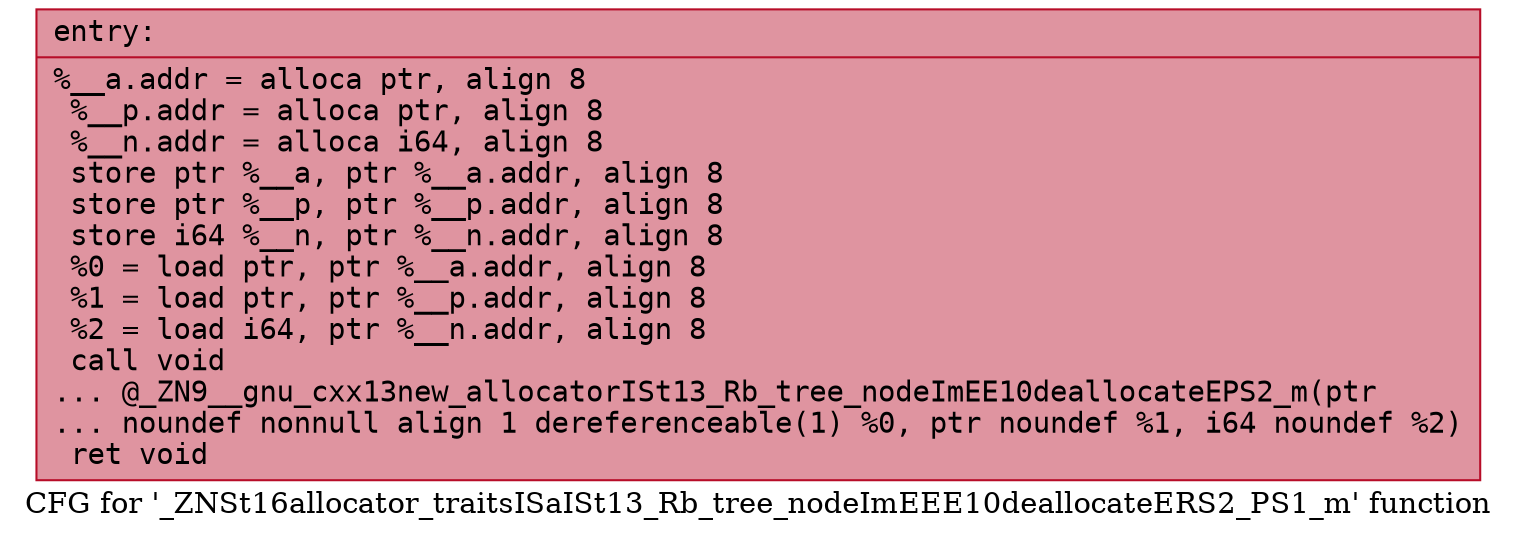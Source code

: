 digraph "CFG for '_ZNSt16allocator_traitsISaISt13_Rb_tree_nodeImEEE10deallocateERS2_PS1_m' function" {
	label="CFG for '_ZNSt16allocator_traitsISaISt13_Rb_tree_nodeImEEE10deallocateERS2_PS1_m' function";

	Node0x563465740a60 [shape=record,color="#b70d28ff", style=filled, fillcolor="#b70d2870" fontname="Courier",label="{entry:\l|  %__a.addr = alloca ptr, align 8\l  %__p.addr = alloca ptr, align 8\l  %__n.addr = alloca i64, align 8\l  store ptr %__a, ptr %__a.addr, align 8\l  store ptr %__p, ptr %__p.addr, align 8\l  store i64 %__n, ptr %__n.addr, align 8\l  %0 = load ptr, ptr %__a.addr, align 8\l  %1 = load ptr, ptr %__p.addr, align 8\l  %2 = load i64, ptr %__n.addr, align 8\l  call void\l... @_ZN9__gnu_cxx13new_allocatorISt13_Rb_tree_nodeImEE10deallocateEPS2_m(ptr\l... noundef nonnull align 1 dereferenceable(1) %0, ptr noundef %1, i64 noundef %2)\l  ret void\l}"];
}

